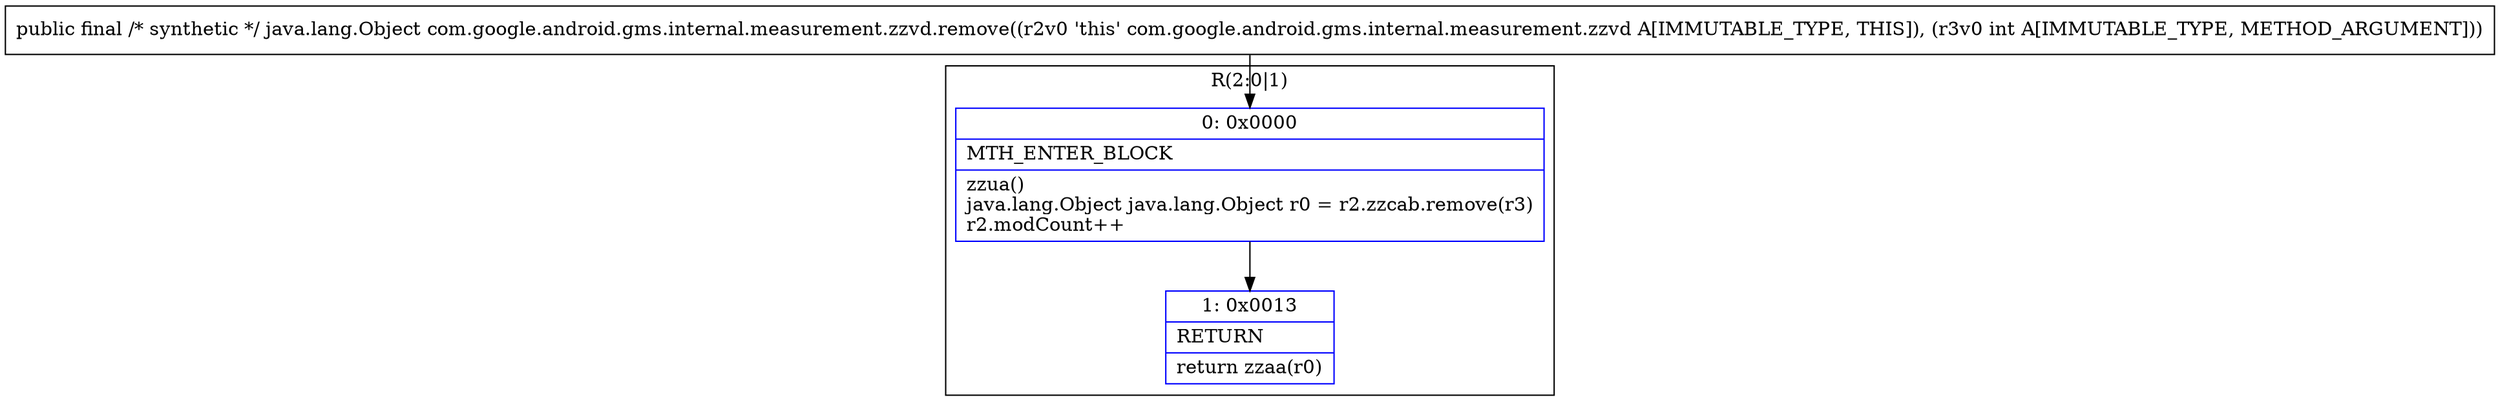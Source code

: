 digraph "CFG forcom.google.android.gms.internal.measurement.zzvd.remove(I)Ljava\/lang\/Object;" {
subgraph cluster_Region_2124325480 {
label = "R(2:0|1)";
node [shape=record,color=blue];
Node_0 [shape=record,label="{0\:\ 0x0000|MTH_ENTER_BLOCK\l|zzua()\ljava.lang.Object java.lang.Object r0 = r2.zzcab.remove(r3)\lr2.modCount++\l}"];
Node_1 [shape=record,label="{1\:\ 0x0013|RETURN\l|return zzaa(r0)\l}"];
}
MethodNode[shape=record,label="{public final \/* synthetic *\/ java.lang.Object com.google.android.gms.internal.measurement.zzvd.remove((r2v0 'this' com.google.android.gms.internal.measurement.zzvd A[IMMUTABLE_TYPE, THIS]), (r3v0 int A[IMMUTABLE_TYPE, METHOD_ARGUMENT])) }"];
MethodNode -> Node_0;
Node_0 -> Node_1;
}

